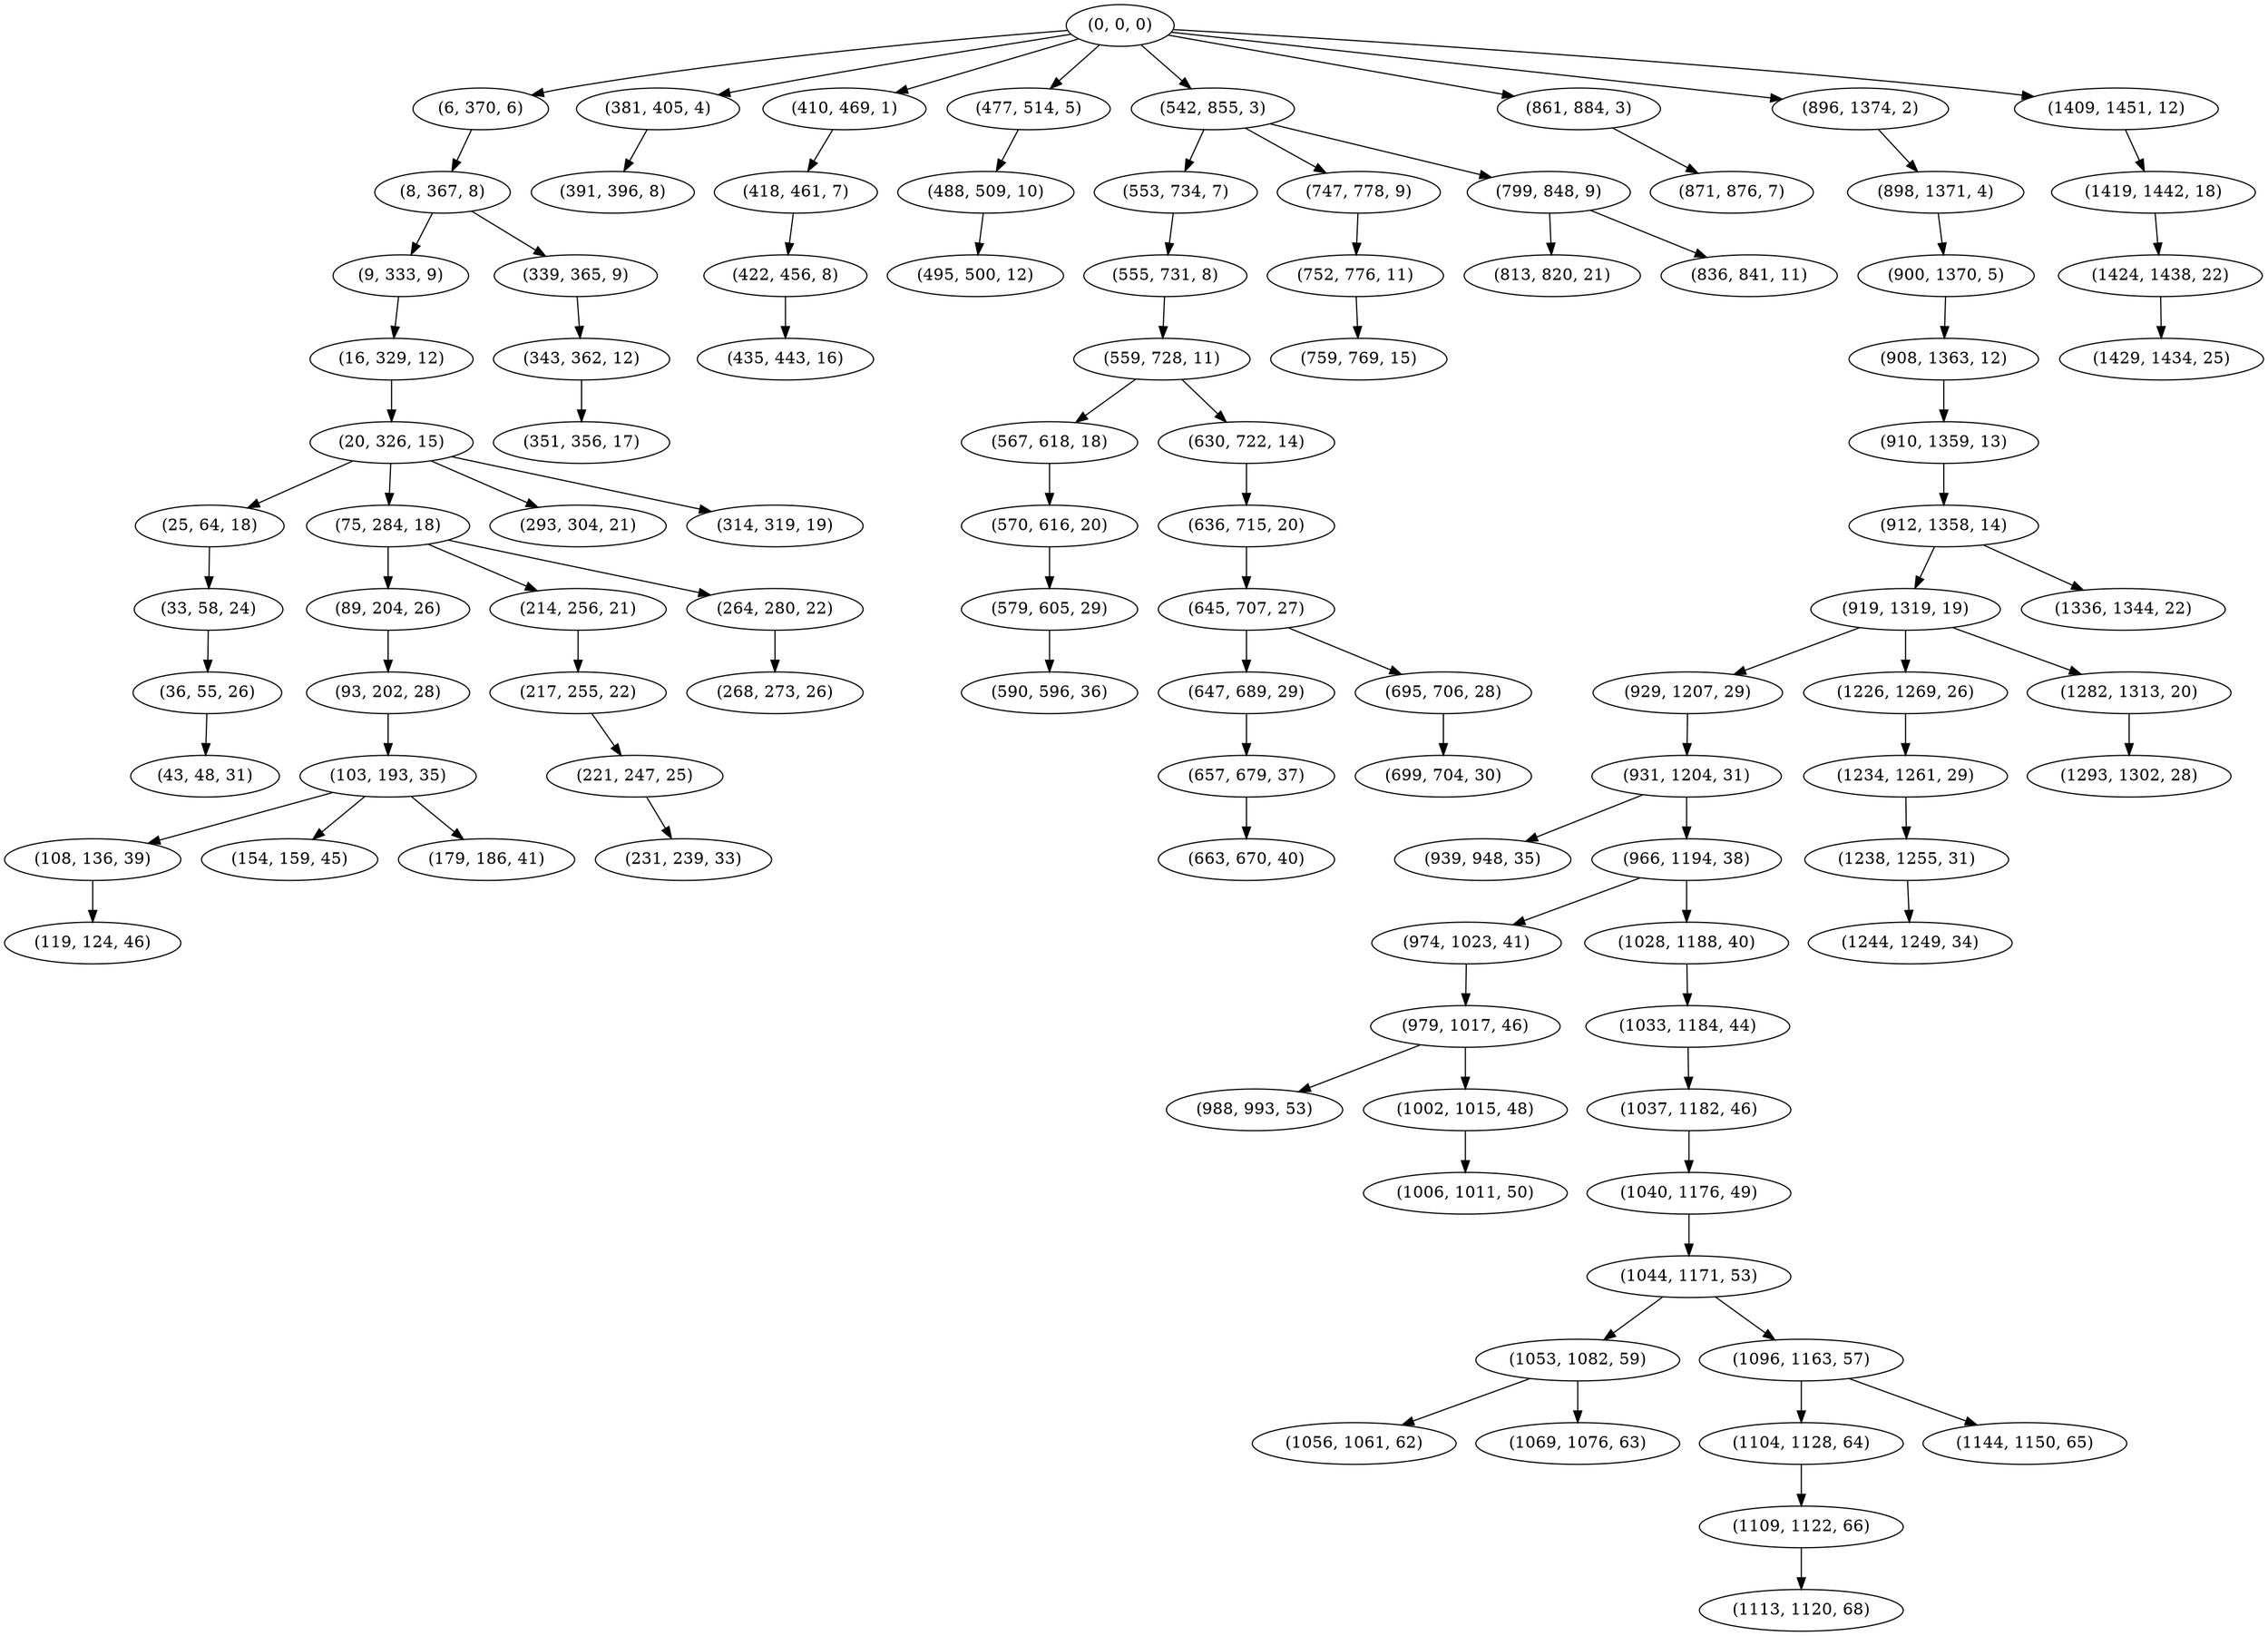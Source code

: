 digraph tree {
    "(0, 0, 0)";
    "(6, 370, 6)";
    "(8, 367, 8)";
    "(9, 333, 9)";
    "(16, 329, 12)";
    "(20, 326, 15)";
    "(25, 64, 18)";
    "(33, 58, 24)";
    "(36, 55, 26)";
    "(43, 48, 31)";
    "(75, 284, 18)";
    "(89, 204, 26)";
    "(93, 202, 28)";
    "(103, 193, 35)";
    "(108, 136, 39)";
    "(119, 124, 46)";
    "(154, 159, 45)";
    "(179, 186, 41)";
    "(214, 256, 21)";
    "(217, 255, 22)";
    "(221, 247, 25)";
    "(231, 239, 33)";
    "(264, 280, 22)";
    "(268, 273, 26)";
    "(293, 304, 21)";
    "(314, 319, 19)";
    "(339, 365, 9)";
    "(343, 362, 12)";
    "(351, 356, 17)";
    "(381, 405, 4)";
    "(391, 396, 8)";
    "(410, 469, 1)";
    "(418, 461, 7)";
    "(422, 456, 8)";
    "(435, 443, 16)";
    "(477, 514, 5)";
    "(488, 509, 10)";
    "(495, 500, 12)";
    "(542, 855, 3)";
    "(553, 734, 7)";
    "(555, 731, 8)";
    "(559, 728, 11)";
    "(567, 618, 18)";
    "(570, 616, 20)";
    "(579, 605, 29)";
    "(590, 596, 36)";
    "(630, 722, 14)";
    "(636, 715, 20)";
    "(645, 707, 27)";
    "(647, 689, 29)";
    "(657, 679, 37)";
    "(663, 670, 40)";
    "(695, 706, 28)";
    "(699, 704, 30)";
    "(747, 778, 9)";
    "(752, 776, 11)";
    "(759, 769, 15)";
    "(799, 848, 9)";
    "(813, 820, 21)";
    "(836, 841, 11)";
    "(861, 884, 3)";
    "(871, 876, 7)";
    "(896, 1374, 2)";
    "(898, 1371, 4)";
    "(900, 1370, 5)";
    "(908, 1363, 12)";
    "(910, 1359, 13)";
    "(912, 1358, 14)";
    "(919, 1319, 19)";
    "(929, 1207, 29)";
    "(931, 1204, 31)";
    "(939, 948, 35)";
    "(966, 1194, 38)";
    "(974, 1023, 41)";
    "(979, 1017, 46)";
    "(988, 993, 53)";
    "(1002, 1015, 48)";
    "(1006, 1011, 50)";
    "(1028, 1188, 40)";
    "(1033, 1184, 44)";
    "(1037, 1182, 46)";
    "(1040, 1176, 49)";
    "(1044, 1171, 53)";
    "(1053, 1082, 59)";
    "(1056, 1061, 62)";
    "(1069, 1076, 63)";
    "(1096, 1163, 57)";
    "(1104, 1128, 64)";
    "(1109, 1122, 66)";
    "(1113, 1120, 68)";
    "(1144, 1150, 65)";
    "(1226, 1269, 26)";
    "(1234, 1261, 29)";
    "(1238, 1255, 31)";
    "(1244, 1249, 34)";
    "(1282, 1313, 20)";
    "(1293, 1302, 28)";
    "(1336, 1344, 22)";
    "(1409, 1451, 12)";
    "(1419, 1442, 18)";
    "(1424, 1438, 22)";
    "(1429, 1434, 25)";
    "(0, 0, 0)" -> "(6, 370, 6)";
    "(0, 0, 0)" -> "(381, 405, 4)";
    "(0, 0, 0)" -> "(410, 469, 1)";
    "(0, 0, 0)" -> "(477, 514, 5)";
    "(0, 0, 0)" -> "(542, 855, 3)";
    "(0, 0, 0)" -> "(861, 884, 3)";
    "(0, 0, 0)" -> "(896, 1374, 2)";
    "(0, 0, 0)" -> "(1409, 1451, 12)";
    "(6, 370, 6)" -> "(8, 367, 8)";
    "(8, 367, 8)" -> "(9, 333, 9)";
    "(8, 367, 8)" -> "(339, 365, 9)";
    "(9, 333, 9)" -> "(16, 329, 12)";
    "(16, 329, 12)" -> "(20, 326, 15)";
    "(20, 326, 15)" -> "(25, 64, 18)";
    "(20, 326, 15)" -> "(75, 284, 18)";
    "(20, 326, 15)" -> "(293, 304, 21)";
    "(20, 326, 15)" -> "(314, 319, 19)";
    "(25, 64, 18)" -> "(33, 58, 24)";
    "(33, 58, 24)" -> "(36, 55, 26)";
    "(36, 55, 26)" -> "(43, 48, 31)";
    "(75, 284, 18)" -> "(89, 204, 26)";
    "(75, 284, 18)" -> "(214, 256, 21)";
    "(75, 284, 18)" -> "(264, 280, 22)";
    "(89, 204, 26)" -> "(93, 202, 28)";
    "(93, 202, 28)" -> "(103, 193, 35)";
    "(103, 193, 35)" -> "(108, 136, 39)";
    "(103, 193, 35)" -> "(154, 159, 45)";
    "(103, 193, 35)" -> "(179, 186, 41)";
    "(108, 136, 39)" -> "(119, 124, 46)";
    "(214, 256, 21)" -> "(217, 255, 22)";
    "(217, 255, 22)" -> "(221, 247, 25)";
    "(221, 247, 25)" -> "(231, 239, 33)";
    "(264, 280, 22)" -> "(268, 273, 26)";
    "(339, 365, 9)" -> "(343, 362, 12)";
    "(343, 362, 12)" -> "(351, 356, 17)";
    "(381, 405, 4)" -> "(391, 396, 8)";
    "(410, 469, 1)" -> "(418, 461, 7)";
    "(418, 461, 7)" -> "(422, 456, 8)";
    "(422, 456, 8)" -> "(435, 443, 16)";
    "(477, 514, 5)" -> "(488, 509, 10)";
    "(488, 509, 10)" -> "(495, 500, 12)";
    "(542, 855, 3)" -> "(553, 734, 7)";
    "(542, 855, 3)" -> "(747, 778, 9)";
    "(542, 855, 3)" -> "(799, 848, 9)";
    "(553, 734, 7)" -> "(555, 731, 8)";
    "(555, 731, 8)" -> "(559, 728, 11)";
    "(559, 728, 11)" -> "(567, 618, 18)";
    "(559, 728, 11)" -> "(630, 722, 14)";
    "(567, 618, 18)" -> "(570, 616, 20)";
    "(570, 616, 20)" -> "(579, 605, 29)";
    "(579, 605, 29)" -> "(590, 596, 36)";
    "(630, 722, 14)" -> "(636, 715, 20)";
    "(636, 715, 20)" -> "(645, 707, 27)";
    "(645, 707, 27)" -> "(647, 689, 29)";
    "(645, 707, 27)" -> "(695, 706, 28)";
    "(647, 689, 29)" -> "(657, 679, 37)";
    "(657, 679, 37)" -> "(663, 670, 40)";
    "(695, 706, 28)" -> "(699, 704, 30)";
    "(747, 778, 9)" -> "(752, 776, 11)";
    "(752, 776, 11)" -> "(759, 769, 15)";
    "(799, 848, 9)" -> "(813, 820, 21)";
    "(799, 848, 9)" -> "(836, 841, 11)";
    "(861, 884, 3)" -> "(871, 876, 7)";
    "(896, 1374, 2)" -> "(898, 1371, 4)";
    "(898, 1371, 4)" -> "(900, 1370, 5)";
    "(900, 1370, 5)" -> "(908, 1363, 12)";
    "(908, 1363, 12)" -> "(910, 1359, 13)";
    "(910, 1359, 13)" -> "(912, 1358, 14)";
    "(912, 1358, 14)" -> "(919, 1319, 19)";
    "(912, 1358, 14)" -> "(1336, 1344, 22)";
    "(919, 1319, 19)" -> "(929, 1207, 29)";
    "(919, 1319, 19)" -> "(1226, 1269, 26)";
    "(919, 1319, 19)" -> "(1282, 1313, 20)";
    "(929, 1207, 29)" -> "(931, 1204, 31)";
    "(931, 1204, 31)" -> "(939, 948, 35)";
    "(931, 1204, 31)" -> "(966, 1194, 38)";
    "(966, 1194, 38)" -> "(974, 1023, 41)";
    "(966, 1194, 38)" -> "(1028, 1188, 40)";
    "(974, 1023, 41)" -> "(979, 1017, 46)";
    "(979, 1017, 46)" -> "(988, 993, 53)";
    "(979, 1017, 46)" -> "(1002, 1015, 48)";
    "(1002, 1015, 48)" -> "(1006, 1011, 50)";
    "(1028, 1188, 40)" -> "(1033, 1184, 44)";
    "(1033, 1184, 44)" -> "(1037, 1182, 46)";
    "(1037, 1182, 46)" -> "(1040, 1176, 49)";
    "(1040, 1176, 49)" -> "(1044, 1171, 53)";
    "(1044, 1171, 53)" -> "(1053, 1082, 59)";
    "(1044, 1171, 53)" -> "(1096, 1163, 57)";
    "(1053, 1082, 59)" -> "(1056, 1061, 62)";
    "(1053, 1082, 59)" -> "(1069, 1076, 63)";
    "(1096, 1163, 57)" -> "(1104, 1128, 64)";
    "(1096, 1163, 57)" -> "(1144, 1150, 65)";
    "(1104, 1128, 64)" -> "(1109, 1122, 66)";
    "(1109, 1122, 66)" -> "(1113, 1120, 68)";
    "(1226, 1269, 26)" -> "(1234, 1261, 29)";
    "(1234, 1261, 29)" -> "(1238, 1255, 31)";
    "(1238, 1255, 31)" -> "(1244, 1249, 34)";
    "(1282, 1313, 20)" -> "(1293, 1302, 28)";
    "(1409, 1451, 12)" -> "(1419, 1442, 18)";
    "(1419, 1442, 18)" -> "(1424, 1438, 22)";
    "(1424, 1438, 22)" -> "(1429, 1434, 25)";
}
